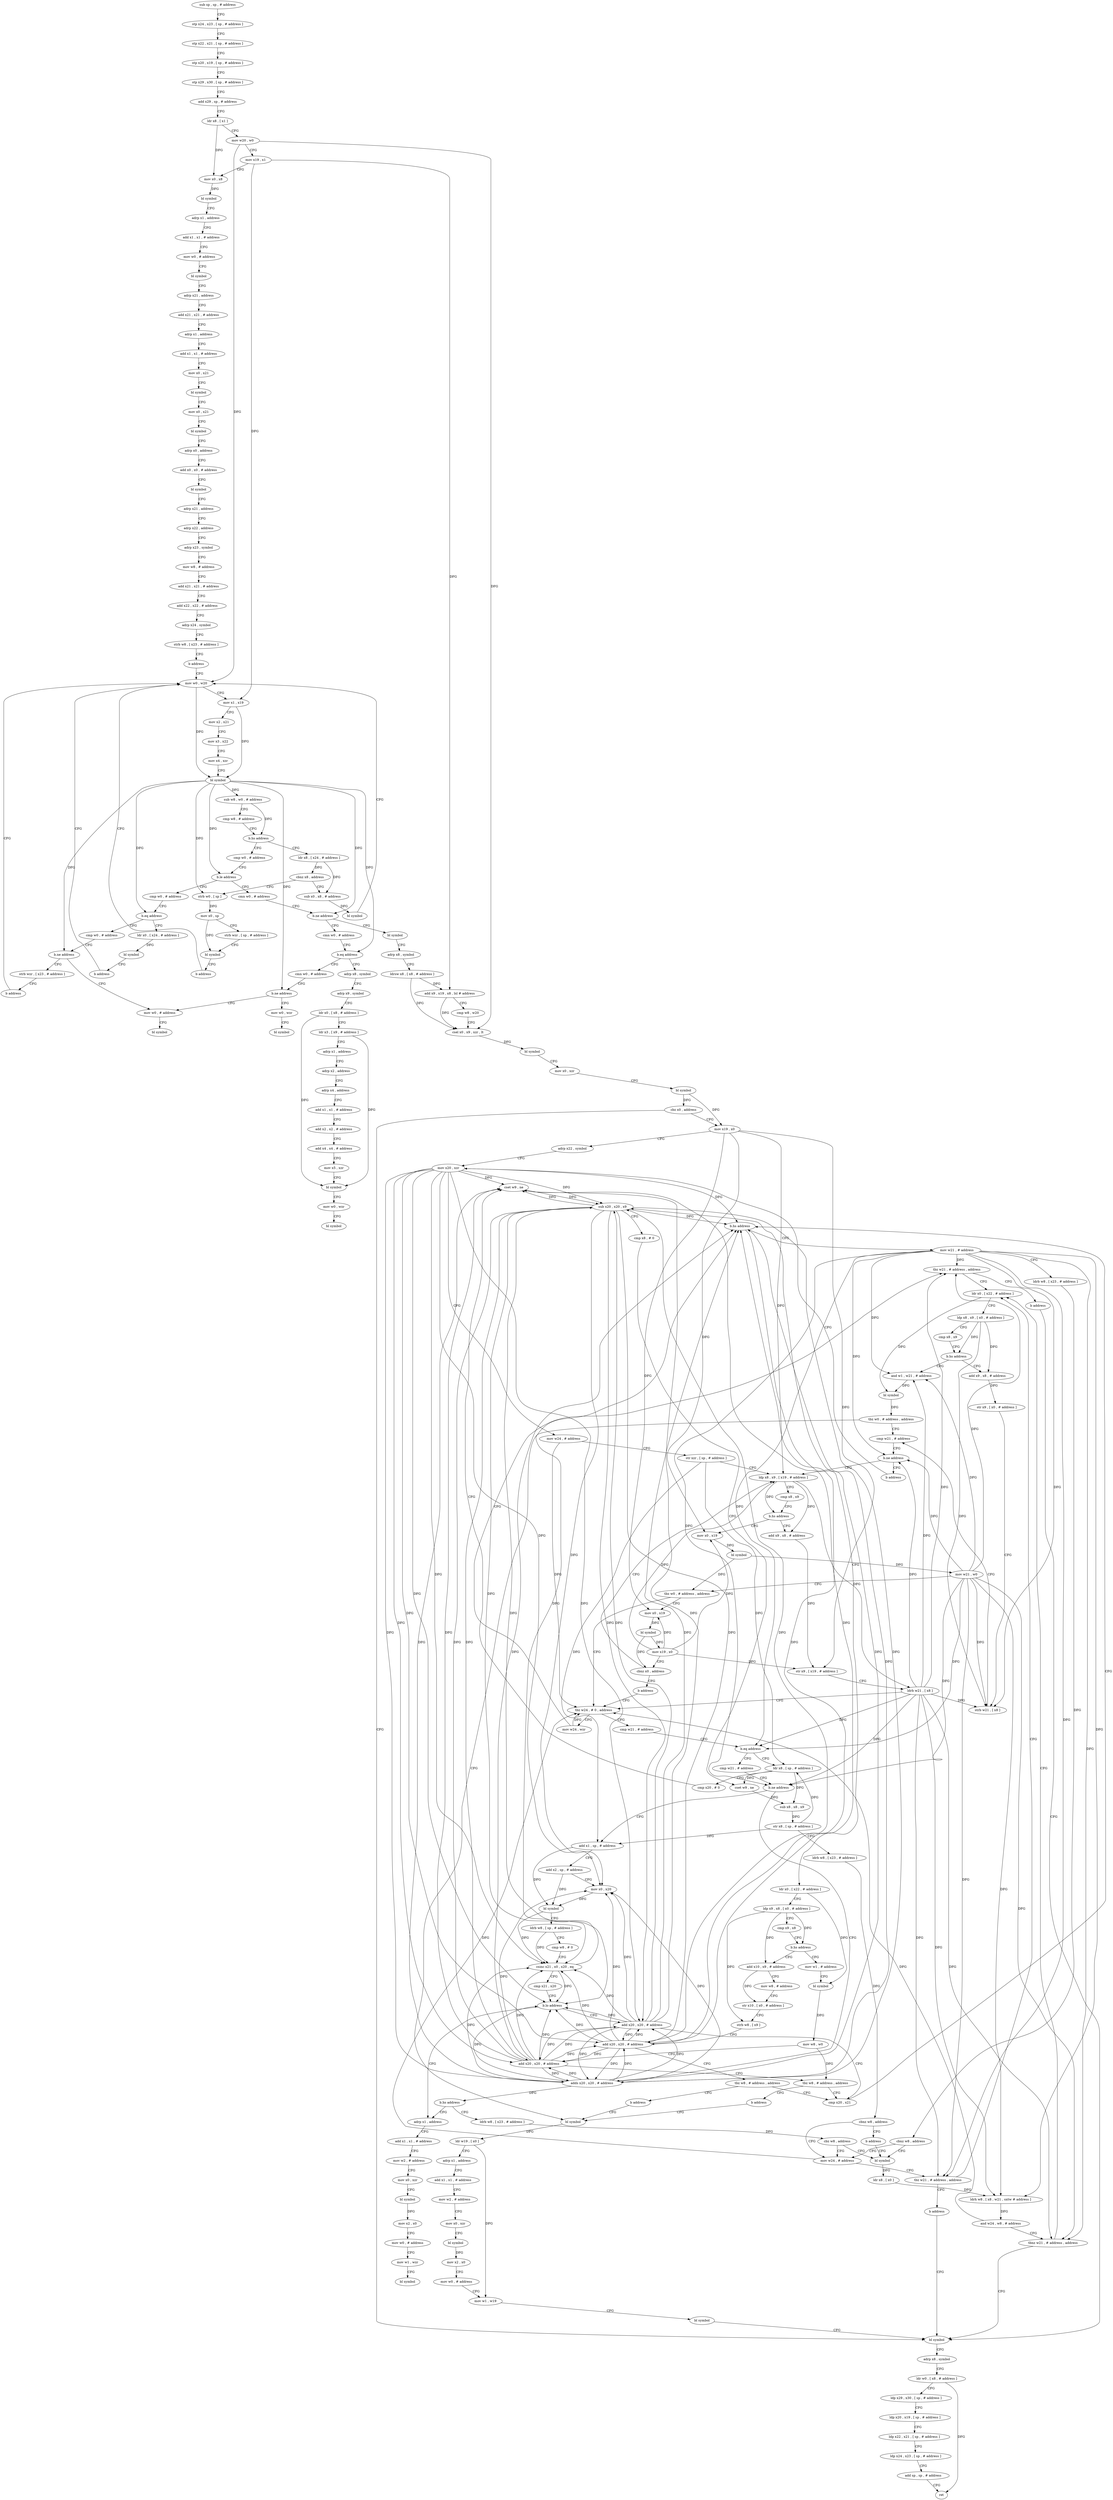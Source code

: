 digraph "func" {
"4200424" [label = "sub sp , sp , # address" ]
"4200428" [label = "stp x24 , x23 , [ sp , # address ]" ]
"4200432" [label = "stp x22 , x21 , [ sp , # address ]" ]
"4200436" [label = "stp x20 , x19 , [ sp , # address ]" ]
"4200440" [label = "stp x29 , x30 , [ sp , # address ]" ]
"4200444" [label = "add x29 , sp , # address" ]
"4200448" [label = "ldr x8 , [ x1 ]" ]
"4200452" [label = "mov w20 , w0" ]
"4200456" [label = "mov x19 , x1" ]
"4200460" [label = "mov x0 , x8" ]
"4200464" [label = "bl symbol" ]
"4200468" [label = "adrp x1 , address" ]
"4200472" [label = "add x1 , x1 , # address" ]
"4200476" [label = "mov w0 , # address" ]
"4200480" [label = "bl symbol" ]
"4200484" [label = "adrp x21 , address" ]
"4200488" [label = "add x21 , x21 , # address" ]
"4200492" [label = "adrp x1 , address" ]
"4200496" [label = "add x1 , x1 , # address" ]
"4200500" [label = "mov x0 , x21" ]
"4200504" [label = "bl symbol" ]
"4200508" [label = "mov x0 , x21" ]
"4200512" [label = "bl symbol" ]
"4200516" [label = "adrp x0 , address" ]
"4200520" [label = "add x0 , x0 , # address" ]
"4200524" [label = "bl symbol" ]
"4200528" [label = "adrp x21 , address" ]
"4200532" [label = "adrp x22 , address" ]
"4200536" [label = "adrp x23 , symbol" ]
"4200540" [label = "mov w8 , # address" ]
"4200544" [label = "add x21 , x21 , # address" ]
"4200548" [label = "add x22 , x22 , # address" ]
"4200552" [label = "adrp x24 , symbol" ]
"4200556" [label = "strb w8 , [ x23 , # address ]" ]
"4200560" [label = "b address" ]
"4200572" [label = "mov w0 , w20" ]
"4200576" [label = "mov x1 , x19" ]
"4200580" [label = "mov x2 , x21" ]
"4200584" [label = "mov x3 , x22" ]
"4200588" [label = "mov x4 , xzr" ]
"4200592" [label = "bl symbol" ]
"4200596" [label = "sub w8 , w0 , # address" ]
"4200600" [label = "cmp w8 , # address" ]
"4200604" [label = "b.hs address" ]
"4200636" [label = "cmp w0 , # address" ]
"4200608" [label = "ldr x8 , [ x24 , # address ]" ]
"4200640" [label = "b.le address" ]
"4200680" [label = "cmn w0 , # address" ]
"4200644" [label = "cmp w0 , # address" ]
"4200612" [label = "cbnz x8 , address" ]
"4200564" [label = "sub x0 , x8 , # address" ]
"4200616" [label = "strb w0 , [ sp ]" ]
"4200684" [label = "b.ne address" ]
"4201192" [label = "cmn w0 , # address" ]
"4200688" [label = "bl symbol" ]
"4200648" [label = "b.eq address" ]
"4200668" [label = "ldr x0 , [ x24 , # address ]" ]
"4200652" [label = "cmp w0 , # address" ]
"4200568" [label = "bl symbol" ]
"4200620" [label = "mov x0 , sp" ]
"4200624" [label = "strb wzr , [ sp , # address ]" ]
"4200628" [label = "bl symbol" ]
"4200632" [label = "b address" ]
"4201196" [label = "b.eq address" ]
"4201216" [label = "adrp x8 , symbol" ]
"4201200" [label = "cmn w0 , # address" ]
"4200692" [label = "adrp x8 , symbol" ]
"4200696" [label = "ldrsw x8 , [ x8 , # address ]" ]
"4200700" [label = "add x9 , x19 , x8 , lsl # address" ]
"4200704" [label = "cmp w8 , w20" ]
"4200708" [label = "csel x0 , x9 , xzr , lt" ]
"4200712" [label = "bl symbol" ]
"4200716" [label = "mov x0 , xzr" ]
"4200720" [label = "bl symbol" ]
"4200724" [label = "cbz x0 , address" ]
"4201156" [label = "bl symbol" ]
"4200728" [label = "mov x19 , x0" ]
"4200672" [label = "bl symbol" ]
"4200676" [label = "b address" ]
"4200656" [label = "b.ne address" ]
"4201272" [label = "mov w0 , # address" ]
"4200660" [label = "strb wzr , [ x23 , # address ]" ]
"4201220" [label = "adrp x9 , symbol" ]
"4201224" [label = "ldr x0 , [ x8 , # address ]" ]
"4201228" [label = "ldr x3 , [ x9 , # address ]" ]
"4201232" [label = "adrp x1 , address" ]
"4201236" [label = "adrp x2 , address" ]
"4201240" [label = "adrp x4 , address" ]
"4201244" [label = "add x1 , x1 , # address" ]
"4201248" [label = "add x2 , x2 , # address" ]
"4201252" [label = "add x4 , x4 , # address" ]
"4201256" [label = "mov x5 , xzr" ]
"4201260" [label = "bl symbol" ]
"4201264" [label = "mov w0 , wzr" ]
"4201268" [label = "bl symbol" ]
"4201204" [label = "b.ne address" ]
"4201208" [label = "mov w0 , wzr" ]
"4201160" [label = "adrp x8 , symbol" ]
"4201164" [label = "ldr w0 , [ x8 , # address ]" ]
"4201168" [label = "ldp x29 , x30 , [ sp , # address ]" ]
"4201172" [label = "ldp x20 , x19 , [ sp , # address ]" ]
"4201176" [label = "ldp x22 , x21 , [ sp , # address ]" ]
"4201180" [label = "ldp x24 , x23 , [ sp , # address ]" ]
"4201184" [label = "add sp , sp , # address" ]
"4201188" [label = "ret" ]
"4200732" [label = "adrp x22 , symbol" ]
"4200736" [label = "mov x20 , xzr" ]
"4201276" [label = "bl symbol" ]
"4200664" [label = "b address" ]
"4201212" [label = "bl symbol" ]
"4201064" [label = "mov x0 , x19" ]
"4201068" [label = "bl symbol" ]
"4201072" [label = "mov w21 , w0" ]
"4201076" [label = "tbz w0 , # address , address" ]
"4200772" [label = "tbz w24 , # 0 , address" ]
"4201080" [label = "mov x0 , x19" ]
"4200760" [label = "add x9 , x8 , # address" ]
"4200764" [label = "str x9 , [ x19 , # address ]" ]
"4200768" [label = "ldrb w21 , [ x8 ]" ]
"4200908" [label = "mov w24 , wzr" ]
"4200776" [label = "cmp w21 , # address" ]
"4201084" [label = "bl symbol" ]
"4201088" [label = "mov x19 , x0" ]
"4201092" [label = "cbnz x0 , address" ]
"4200748" [label = "ldp x8 , x9 , [ x19 , # address ]" ]
"4201096" [label = "b address" ]
"4200912" [label = "tbz w21 , # address , address" ]
"4201024" [label = "ldr x0 , [ x22 , # address ]" ]
"4200916" [label = "b address" ]
"4200780" [label = "b.eq address" ]
"4200920" [label = "ldr x8 , [ sp , # address ]" ]
"4200784" [label = "cmp w21 , # address" ]
"4200752" [label = "cmp x8 , x9" ]
"4200756" [label = "b.hs address" ]
"4201028" [label = "ldp x8 , x9 , [ x0 , # address ]" ]
"4201032" [label = "cmp x8 , x9" ]
"4201036" [label = "b.hs address" ]
"4201100" [label = "and w1 , w21 , # address" ]
"4201040" [label = "add x9 , x8 , # address" ]
"4200924" [label = "cmp x20 , # 0" ]
"4200928" [label = "cset w9 , ne" ]
"4200932" [label = "sub x20 , x20 , x9" ]
"4200936" [label = "cmp x8 , # 0" ]
"4200940" [label = "cset w9 , ne" ]
"4200944" [label = "sub x8 , x8 , x9" ]
"4200948" [label = "str x8 , [ sp , # address ]" ]
"4200952" [label = "ldrb w8 , [ x23 , # address ]" ]
"4200956" [label = "cbnz w8 , address" ]
"4200980" [label = "mov w24 , # address" ]
"4200960" [label = "b address" ]
"4200788" [label = "b.ne address" ]
"4200964" [label = "adds x20 , x20 , # address" ]
"4200792" [label = "add x1 , sp , # address" ]
"4201104" [label = "bl symbol" ]
"4201108" [label = "tbz w0 , # address , address" ]
"4201052" [label = "cmp w21 , # address" ]
"4201112" [label = "bl symbol" ]
"4201044" [label = "str x9 , [ x0 , # address ]" ]
"4201048" [label = "strb w21 , [ x8 ]" ]
"4200984" [label = "tbz w21 , # address , address" ]
"4200988" [label = "b address" ]
"4201004" [label = "bl symbol" ]
"4200968" [label = "b.hs address" ]
"4201280" [label = "adrp x1 , address" ]
"4200972" [label = "ldrb w8 , [ x23 , # address ]" ]
"4200796" [label = "add x2 , sp , # address" ]
"4200800" [label = "mov x0 , x20" ]
"4200804" [label = "bl symbol" ]
"4200808" [label = "ldrb w8 , [ sp , # address ]" ]
"4200812" [label = "cmp w8 , # 0" ]
"4200816" [label = "csinc x21 , x0 , x20 , eq" ]
"4200820" [label = "cmp x21 , x20" ]
"4200824" [label = "b.lo address" ]
"4200828" [label = "add x20 , x20 , # address" ]
"4201056" [label = "b.ne address" ]
"4201060" [label = "b address" ]
"4201116" [label = "ldr w19 , [ x0 ]" ]
"4201120" [label = "adrp x1 , address" ]
"4201124" [label = "add x1 , x1 , # address" ]
"4201128" [label = "mov w2 , # address" ]
"4201132" [label = "mov x0 , xzr" ]
"4201136" [label = "bl symbol" ]
"4201140" [label = "mov x2 , x0" ]
"4201144" [label = "mov w0 , # address" ]
"4201148" [label = "mov w1 , w19" ]
"4201152" [label = "bl symbol" ]
"4201008" [label = "ldr x8 , [ x0 ]" ]
"4201012" [label = "ldrh w8 , [ x8 , w21 , sxtw # address ]" ]
"4201016" [label = "and w24 , w8 , # address" ]
"4201020" [label = "tbnz w21 , # address , address" ]
"4201284" [label = "add x1 , x1 , # address" ]
"4201288" [label = "mov w2 , # address" ]
"4201292" [label = "mov x0 , xzr" ]
"4201296" [label = "bl symbol" ]
"4201300" [label = "mov x2 , x0" ]
"4201304" [label = "mov w0 , # address" ]
"4201308" [label = "mov w1 , wzr" ]
"4201312" [label = "bl symbol" ]
"4200976" [label = "cbz w8 , address" ]
"4200832" [label = "cmp x20 , x21" ]
"4200740" [label = "mov w24 , # address" ]
"4200744" [label = "str xzr , [ sp , # address ]" ]
"4200992" [label = "mov w21 , # address" ]
"4200996" [label = "ldrb w8 , [ x23 , # address ]" ]
"4201000" [label = "cbnz w8 , address" ]
"4200840" [label = "ldr x0 , [ x22 , # address ]" ]
"4200844" [label = "ldp x9 , x8 , [ x0 , # address ]" ]
"4200848" [label = "cmp x9 , x8" ]
"4200852" [label = "b.hs address" ]
"4200884" [label = "mov w1 , # address" ]
"4200856" [label = "add x10 , x9 , # address" ]
"4200888" [label = "bl symbol" ]
"4200892" [label = "mov w8 , w0" ]
"4200896" [label = "add x20 , x20 , # address" ]
"4200900" [label = "tbz w8 , # address , address" ]
"4200904" [label = "b address" ]
"4200860" [label = "mov w8 , # address" ]
"4200864" [label = "str x10 , [ x0 , # address ]" ]
"4200868" [label = "strb w8 , [ x9 ]" ]
"4200872" [label = "add x20 , x20 , # address" ]
"4200876" [label = "tbz w8 , # address , address" ]
"4200880" [label = "b address" ]
"4200836" [label = "b.hs address" ]
"4200424" -> "4200428" [ label = "CFG" ]
"4200428" -> "4200432" [ label = "CFG" ]
"4200432" -> "4200436" [ label = "CFG" ]
"4200436" -> "4200440" [ label = "CFG" ]
"4200440" -> "4200444" [ label = "CFG" ]
"4200444" -> "4200448" [ label = "CFG" ]
"4200448" -> "4200452" [ label = "CFG" ]
"4200448" -> "4200460" [ label = "DFG" ]
"4200452" -> "4200456" [ label = "CFG" ]
"4200452" -> "4200572" [ label = "DFG" ]
"4200452" -> "4200708" [ label = "DFG" ]
"4200456" -> "4200460" [ label = "CFG" ]
"4200456" -> "4200576" [ label = "DFG" ]
"4200456" -> "4200700" [ label = "DFG" ]
"4200460" -> "4200464" [ label = "DFG" ]
"4200464" -> "4200468" [ label = "CFG" ]
"4200468" -> "4200472" [ label = "CFG" ]
"4200472" -> "4200476" [ label = "CFG" ]
"4200476" -> "4200480" [ label = "CFG" ]
"4200480" -> "4200484" [ label = "CFG" ]
"4200484" -> "4200488" [ label = "CFG" ]
"4200488" -> "4200492" [ label = "CFG" ]
"4200492" -> "4200496" [ label = "CFG" ]
"4200496" -> "4200500" [ label = "CFG" ]
"4200500" -> "4200504" [ label = "CFG" ]
"4200504" -> "4200508" [ label = "CFG" ]
"4200508" -> "4200512" [ label = "CFG" ]
"4200512" -> "4200516" [ label = "CFG" ]
"4200516" -> "4200520" [ label = "CFG" ]
"4200520" -> "4200524" [ label = "CFG" ]
"4200524" -> "4200528" [ label = "CFG" ]
"4200528" -> "4200532" [ label = "CFG" ]
"4200532" -> "4200536" [ label = "CFG" ]
"4200536" -> "4200540" [ label = "CFG" ]
"4200540" -> "4200544" [ label = "CFG" ]
"4200544" -> "4200548" [ label = "CFG" ]
"4200548" -> "4200552" [ label = "CFG" ]
"4200552" -> "4200556" [ label = "CFG" ]
"4200556" -> "4200560" [ label = "CFG" ]
"4200560" -> "4200572" [ label = "CFG" ]
"4200572" -> "4200576" [ label = "CFG" ]
"4200572" -> "4200592" [ label = "DFG" ]
"4200576" -> "4200580" [ label = "CFG" ]
"4200576" -> "4200592" [ label = "DFG" ]
"4200580" -> "4200584" [ label = "CFG" ]
"4200584" -> "4200588" [ label = "CFG" ]
"4200588" -> "4200592" [ label = "CFG" ]
"4200592" -> "4200596" [ label = "DFG" ]
"4200592" -> "4200640" [ label = "DFG" ]
"4200592" -> "4200684" [ label = "DFG" ]
"4200592" -> "4200648" [ label = "DFG" ]
"4200592" -> "4200616" [ label = "DFG" ]
"4200592" -> "4201196" [ label = "DFG" ]
"4200592" -> "4200656" [ label = "DFG" ]
"4200592" -> "4201204" [ label = "DFG" ]
"4200596" -> "4200600" [ label = "CFG" ]
"4200596" -> "4200604" [ label = "DFG" ]
"4200600" -> "4200604" [ label = "CFG" ]
"4200604" -> "4200636" [ label = "CFG" ]
"4200604" -> "4200608" [ label = "CFG" ]
"4200636" -> "4200640" [ label = "CFG" ]
"4200608" -> "4200612" [ label = "DFG" ]
"4200608" -> "4200564" [ label = "DFG" ]
"4200640" -> "4200680" [ label = "CFG" ]
"4200640" -> "4200644" [ label = "CFG" ]
"4200680" -> "4200684" [ label = "CFG" ]
"4200644" -> "4200648" [ label = "CFG" ]
"4200612" -> "4200564" [ label = "CFG" ]
"4200612" -> "4200616" [ label = "CFG" ]
"4200564" -> "4200568" [ label = "DFG" ]
"4200616" -> "4200620" [ label = "DFG" ]
"4200684" -> "4201192" [ label = "CFG" ]
"4200684" -> "4200688" [ label = "CFG" ]
"4201192" -> "4201196" [ label = "CFG" ]
"4200688" -> "4200692" [ label = "CFG" ]
"4200648" -> "4200668" [ label = "CFG" ]
"4200648" -> "4200652" [ label = "CFG" ]
"4200668" -> "4200672" [ label = "DFG" ]
"4200652" -> "4200656" [ label = "CFG" ]
"4200568" -> "4200572" [ label = "CFG" ]
"4200620" -> "4200624" [ label = "CFG" ]
"4200620" -> "4200628" [ label = "DFG" ]
"4200624" -> "4200628" [ label = "CFG" ]
"4200628" -> "4200632" [ label = "CFG" ]
"4200632" -> "4200572" [ label = "CFG" ]
"4201196" -> "4201216" [ label = "CFG" ]
"4201196" -> "4201200" [ label = "CFG" ]
"4201216" -> "4201220" [ label = "CFG" ]
"4201200" -> "4201204" [ label = "CFG" ]
"4200692" -> "4200696" [ label = "CFG" ]
"4200696" -> "4200700" [ label = "DFG" ]
"4200696" -> "4200708" [ label = "DFG" ]
"4200700" -> "4200704" [ label = "CFG" ]
"4200700" -> "4200708" [ label = "DFG" ]
"4200704" -> "4200708" [ label = "CFG" ]
"4200708" -> "4200712" [ label = "DFG" ]
"4200712" -> "4200716" [ label = "CFG" ]
"4200716" -> "4200720" [ label = "CFG" ]
"4200720" -> "4200724" [ label = "DFG" ]
"4200720" -> "4200728" [ label = "DFG" ]
"4200724" -> "4201156" [ label = "CFG" ]
"4200724" -> "4200728" [ label = "CFG" ]
"4201156" -> "4201160" [ label = "CFG" ]
"4200728" -> "4200732" [ label = "CFG" ]
"4200728" -> "4200748" [ label = "DFG" ]
"4200728" -> "4201064" [ label = "DFG" ]
"4200728" -> "4200764" [ label = "DFG" ]
"4200728" -> "4201080" [ label = "DFG" ]
"4200672" -> "4200676" [ label = "CFG" ]
"4200676" -> "4200572" [ label = "CFG" ]
"4200656" -> "4201272" [ label = "CFG" ]
"4200656" -> "4200660" [ label = "CFG" ]
"4201272" -> "4201276" [ label = "CFG" ]
"4200660" -> "4200664" [ label = "CFG" ]
"4201220" -> "4201224" [ label = "CFG" ]
"4201224" -> "4201228" [ label = "CFG" ]
"4201224" -> "4201260" [ label = "DFG" ]
"4201228" -> "4201232" [ label = "CFG" ]
"4201228" -> "4201260" [ label = "DFG" ]
"4201232" -> "4201236" [ label = "CFG" ]
"4201236" -> "4201240" [ label = "CFG" ]
"4201240" -> "4201244" [ label = "CFG" ]
"4201244" -> "4201248" [ label = "CFG" ]
"4201248" -> "4201252" [ label = "CFG" ]
"4201252" -> "4201256" [ label = "CFG" ]
"4201256" -> "4201260" [ label = "CFG" ]
"4201260" -> "4201264" [ label = "CFG" ]
"4201264" -> "4201268" [ label = "CFG" ]
"4201204" -> "4201272" [ label = "CFG" ]
"4201204" -> "4201208" [ label = "CFG" ]
"4201208" -> "4201212" [ label = "CFG" ]
"4201160" -> "4201164" [ label = "CFG" ]
"4201164" -> "4201168" [ label = "CFG" ]
"4201164" -> "4201188" [ label = "DFG" ]
"4201168" -> "4201172" [ label = "CFG" ]
"4201172" -> "4201176" [ label = "CFG" ]
"4201176" -> "4201180" [ label = "CFG" ]
"4201180" -> "4201184" [ label = "CFG" ]
"4201184" -> "4201188" [ label = "CFG" ]
"4200732" -> "4200736" [ label = "CFG" ]
"4200736" -> "4200740" [ label = "CFG" ]
"4200736" -> "4200928" [ label = "DFG" ]
"4200736" -> "4200964" [ label = "DFG" ]
"4200736" -> "4200800" [ label = "DFG" ]
"4200736" -> "4200932" [ label = "DFG" ]
"4200736" -> "4200816" [ label = "DFG" ]
"4200736" -> "4200824" [ label = "DFG" ]
"4200736" -> "4200828" [ label = "DFG" ]
"4200736" -> "4200836" [ label = "DFG" ]
"4200736" -> "4200896" [ label = "DFG" ]
"4200736" -> "4200872" [ label = "DFG" ]
"4200664" -> "4200572" [ label = "CFG" ]
"4201064" -> "4201068" [ label = "DFG" ]
"4201068" -> "4201072" [ label = "DFG" ]
"4201068" -> "4201076" [ label = "DFG" ]
"4201072" -> "4201076" [ label = "CFG" ]
"4201072" -> "4200912" [ label = "DFG" ]
"4201072" -> "4200780" [ label = "DFG" ]
"4201072" -> "4200788" [ label = "DFG" ]
"4201072" -> "4201100" [ label = "DFG" ]
"4201072" -> "4201048" [ label = "DFG" ]
"4201072" -> "4201056" [ label = "DFG" ]
"4201072" -> "4201012" [ label = "DFG" ]
"4201072" -> "4201020" [ label = "DFG" ]
"4201072" -> "4200984" [ label = "DFG" ]
"4201076" -> "4200772" [ label = "CFG" ]
"4201076" -> "4201080" [ label = "CFG" ]
"4200772" -> "4200908" [ label = "CFG" ]
"4200772" -> "4200776" [ label = "CFG" ]
"4201080" -> "4201084" [ label = "DFG" ]
"4200760" -> "4200764" [ label = "DFG" ]
"4200764" -> "4200768" [ label = "CFG" ]
"4200768" -> "4200772" [ label = "CFG" ]
"4200768" -> "4200912" [ label = "DFG" ]
"4200768" -> "4200780" [ label = "DFG" ]
"4200768" -> "4200788" [ label = "DFG" ]
"4200768" -> "4201100" [ label = "DFG" ]
"4200768" -> "4201048" [ label = "DFG" ]
"4200768" -> "4201056" [ label = "DFG" ]
"4200768" -> "4201012" [ label = "DFG" ]
"4200768" -> "4201020" [ label = "DFG" ]
"4200768" -> "4200984" [ label = "DFG" ]
"4200908" -> "4200912" [ label = "CFG" ]
"4200908" -> "4200772" [ label = "DFG" ]
"4200776" -> "4200780" [ label = "CFG" ]
"4201084" -> "4201088" [ label = "DFG" ]
"4201084" -> "4201092" [ label = "DFG" ]
"4201088" -> "4201092" [ label = "CFG" ]
"4201088" -> "4200748" [ label = "DFG" ]
"4201088" -> "4201064" [ label = "DFG" ]
"4201088" -> "4201080" [ label = "DFG" ]
"4201088" -> "4200764" [ label = "DFG" ]
"4201092" -> "4200748" [ label = "CFG" ]
"4201092" -> "4201096" [ label = "CFG" ]
"4200748" -> "4200752" [ label = "CFG" ]
"4200748" -> "4200756" [ label = "DFG" ]
"4200748" -> "4200760" [ label = "DFG" ]
"4200748" -> "4200768" [ label = "DFG" ]
"4201096" -> "4200772" [ label = "CFG" ]
"4200912" -> "4201024" [ label = "CFG" ]
"4200912" -> "4200916" [ label = "CFG" ]
"4201024" -> "4201028" [ label = "CFG" ]
"4201024" -> "4201104" [ label = "DFG" ]
"4200916" -> "4201156" [ label = "CFG" ]
"4200780" -> "4200920" [ label = "CFG" ]
"4200780" -> "4200784" [ label = "CFG" ]
"4200920" -> "4200924" [ label = "CFG" ]
"4200920" -> "4200940" [ label = "DFG" ]
"4200920" -> "4200944" [ label = "DFG" ]
"4200784" -> "4200788" [ label = "CFG" ]
"4200752" -> "4200756" [ label = "CFG" ]
"4200756" -> "4201064" [ label = "CFG" ]
"4200756" -> "4200760" [ label = "CFG" ]
"4201028" -> "4201032" [ label = "CFG" ]
"4201028" -> "4201036" [ label = "DFG" ]
"4201028" -> "4201040" [ label = "DFG" ]
"4201028" -> "4201048" [ label = "DFG" ]
"4201032" -> "4201036" [ label = "CFG" ]
"4201036" -> "4201100" [ label = "CFG" ]
"4201036" -> "4201040" [ label = "CFG" ]
"4201100" -> "4201104" [ label = "DFG" ]
"4201040" -> "4201044" [ label = "DFG" ]
"4200924" -> "4200928" [ label = "CFG" ]
"4200928" -> "4200932" [ label = "DFG" ]
"4200932" -> "4200936" [ label = "CFG" ]
"4200932" -> "4200928" [ label = "DFG" ]
"4200932" -> "4200964" [ label = "DFG" ]
"4200932" -> "4200800" [ label = "DFG" ]
"4200932" -> "4200816" [ label = "DFG" ]
"4200932" -> "4200824" [ label = "DFG" ]
"4200932" -> "4200828" [ label = "DFG" ]
"4200932" -> "4200836" [ label = "DFG" ]
"4200932" -> "4200896" [ label = "DFG" ]
"4200932" -> "4200872" [ label = "DFG" ]
"4200936" -> "4200940" [ label = "CFG" ]
"4200940" -> "4200944" [ label = "DFG" ]
"4200944" -> "4200948" [ label = "DFG" ]
"4200948" -> "4200952" [ label = "CFG" ]
"4200948" -> "4200920" [ label = "DFG" ]
"4200948" -> "4200792" [ label = "DFG" ]
"4200952" -> "4200956" [ label = "DFG" ]
"4200956" -> "4200980" [ label = "CFG" ]
"4200956" -> "4200960" [ label = "CFG" ]
"4200980" -> "4200984" [ label = "CFG" ]
"4200980" -> "4200772" [ label = "DFG" ]
"4200960" -> "4201004" [ label = "CFG" ]
"4200788" -> "4200964" [ label = "CFG" ]
"4200788" -> "4200792" [ label = "CFG" ]
"4200964" -> "4200968" [ label = "DFG" ]
"4200964" -> "4200928" [ label = "DFG" ]
"4200964" -> "4200800" [ label = "DFG" ]
"4200964" -> "4200932" [ label = "DFG" ]
"4200964" -> "4200816" [ label = "DFG" ]
"4200964" -> "4200824" [ label = "DFG" ]
"4200964" -> "4200828" [ label = "DFG" ]
"4200964" -> "4200836" [ label = "DFG" ]
"4200964" -> "4200896" [ label = "DFG" ]
"4200964" -> "4200872" [ label = "DFG" ]
"4200792" -> "4200796" [ label = "CFG" ]
"4200792" -> "4200804" [ label = "DFG" ]
"4201104" -> "4201108" [ label = "DFG" ]
"4201108" -> "4201052" [ label = "CFG" ]
"4201108" -> "4201112" [ label = "CFG" ]
"4201052" -> "4201056" [ label = "CFG" ]
"4201112" -> "4201116" [ label = "DFG" ]
"4201044" -> "4201048" [ label = "CFG" ]
"4201048" -> "4201052" [ label = "CFG" ]
"4200984" -> "4201024" [ label = "CFG" ]
"4200984" -> "4200988" [ label = "CFG" ]
"4200988" -> "4201156" [ label = "CFG" ]
"4201004" -> "4201008" [ label = "DFG" ]
"4200968" -> "4201280" [ label = "CFG" ]
"4200968" -> "4200972" [ label = "CFG" ]
"4201280" -> "4201284" [ label = "CFG" ]
"4200972" -> "4200976" [ label = "DFG" ]
"4200796" -> "4200800" [ label = "CFG" ]
"4200796" -> "4200804" [ label = "DFG" ]
"4200800" -> "4200804" [ label = "DFG" ]
"4200804" -> "4200808" [ label = "CFG" ]
"4200804" -> "4200816" [ label = "DFG" ]
"4200808" -> "4200812" [ label = "CFG" ]
"4200808" -> "4200816" [ label = "DFG" ]
"4200812" -> "4200816" [ label = "CFG" ]
"4200816" -> "4200820" [ label = "CFG" ]
"4200816" -> "4200824" [ label = "DFG" ]
"4200816" -> "4200836" [ label = "DFG" ]
"4200820" -> "4200824" [ label = "CFG" ]
"4200824" -> "4201280" [ label = "CFG" ]
"4200824" -> "4200828" [ label = "CFG" ]
"4200828" -> "4200832" [ label = "CFG" ]
"4200828" -> "4200928" [ label = "DFG" ]
"4200828" -> "4200964" [ label = "DFG" ]
"4200828" -> "4200800" [ label = "DFG" ]
"4200828" -> "4200816" [ label = "DFG" ]
"4200828" -> "4200824" [ label = "DFG" ]
"4200828" -> "4200932" [ label = "DFG" ]
"4200828" -> "4200836" [ label = "DFG" ]
"4200828" -> "4200896" [ label = "DFG" ]
"4200828" -> "4200872" [ label = "DFG" ]
"4201056" -> "4200748" [ label = "CFG" ]
"4201056" -> "4201060" [ label = "CFG" ]
"4201060" -> "4200736" [ label = "CFG" ]
"4201116" -> "4201120" [ label = "CFG" ]
"4201116" -> "4201148" [ label = "DFG" ]
"4201120" -> "4201124" [ label = "CFG" ]
"4201124" -> "4201128" [ label = "CFG" ]
"4201128" -> "4201132" [ label = "CFG" ]
"4201132" -> "4201136" [ label = "CFG" ]
"4201136" -> "4201140" [ label = "DFG" ]
"4201140" -> "4201144" [ label = "CFG" ]
"4201144" -> "4201148" [ label = "CFG" ]
"4201148" -> "4201152" [ label = "CFG" ]
"4201152" -> "4201156" [ label = "CFG" ]
"4201008" -> "4201012" [ label = "DFG" ]
"4201012" -> "4201016" [ label = "DFG" ]
"4201016" -> "4201020" [ label = "CFG" ]
"4201016" -> "4200772" [ label = "DFG" ]
"4201020" -> "4201156" [ label = "CFG" ]
"4201020" -> "4201024" [ label = "CFG" ]
"4201284" -> "4201288" [ label = "CFG" ]
"4201288" -> "4201292" [ label = "CFG" ]
"4201292" -> "4201296" [ label = "CFG" ]
"4201296" -> "4201300" [ label = "DFG" ]
"4201300" -> "4201304" [ label = "CFG" ]
"4201304" -> "4201308" [ label = "CFG" ]
"4201308" -> "4201312" [ label = "CFG" ]
"4200976" -> "4201004" [ label = "CFG" ]
"4200976" -> "4200980" [ label = "CFG" ]
"4200832" -> "4200836" [ label = "CFG" ]
"4200740" -> "4200744" [ label = "CFG" ]
"4200740" -> "4200772" [ label = "DFG" ]
"4200744" -> "4200748" [ label = "CFG" ]
"4200744" -> "4200920" [ label = "DFG" ]
"4200744" -> "4200792" [ label = "DFG" ]
"4200992" -> "4200996" [ label = "CFG" ]
"4200992" -> "4200912" [ label = "DFG" ]
"4200992" -> "4200780" [ label = "DFG" ]
"4200992" -> "4200788" [ label = "DFG" ]
"4200992" -> "4201100" [ label = "DFG" ]
"4200992" -> "4201048" [ label = "DFG" ]
"4200992" -> "4201056" [ label = "DFG" ]
"4200992" -> "4201012" [ label = "DFG" ]
"4200992" -> "4201020" [ label = "DFG" ]
"4200992" -> "4200984" [ label = "DFG" ]
"4200996" -> "4201000" [ label = "DFG" ]
"4201000" -> "4200980" [ label = "CFG" ]
"4201000" -> "4201004" [ label = "CFG" ]
"4200840" -> "4200844" [ label = "CFG" ]
"4200840" -> "4200888" [ label = "DFG" ]
"4200844" -> "4200848" [ label = "CFG" ]
"4200844" -> "4200852" [ label = "DFG" ]
"4200844" -> "4200856" [ label = "DFG" ]
"4200844" -> "4200868" [ label = "DFG" ]
"4200848" -> "4200852" [ label = "CFG" ]
"4200852" -> "4200884" [ label = "CFG" ]
"4200852" -> "4200856" [ label = "CFG" ]
"4200884" -> "4200888" [ label = "CFG" ]
"4200856" -> "4200860" [ label = "CFG" ]
"4200856" -> "4200864" [ label = "DFG" ]
"4200888" -> "4200892" [ label = "DFG" ]
"4200892" -> "4200896" [ label = "CFG" ]
"4200892" -> "4200900" [ label = "DFG" ]
"4200896" -> "4200900" [ label = "CFG" ]
"4200896" -> "4200928" [ label = "DFG" ]
"4200896" -> "4200964" [ label = "DFG" ]
"4200896" -> "4200800" [ label = "DFG" ]
"4200896" -> "4200816" [ label = "DFG" ]
"4200896" -> "4200824" [ label = "DFG" ]
"4200896" -> "4200828" [ label = "DFG" ]
"4200896" -> "4200932" [ label = "DFG" ]
"4200896" -> "4200836" [ label = "DFG" ]
"4200896" -> "4200872" [ label = "DFG" ]
"4200900" -> "4200832" [ label = "CFG" ]
"4200900" -> "4200904" [ label = "CFG" ]
"4200904" -> "4201112" [ label = "CFG" ]
"4200860" -> "4200864" [ label = "CFG" ]
"4200864" -> "4200868" [ label = "CFG" ]
"4200868" -> "4200872" [ label = "CFG" ]
"4200872" -> "4200876" [ label = "CFG" ]
"4200872" -> "4200928" [ label = "DFG" ]
"4200872" -> "4200964" [ label = "DFG" ]
"4200872" -> "4200800" [ label = "DFG" ]
"4200872" -> "4200816" [ label = "DFG" ]
"4200872" -> "4200824" [ label = "DFG" ]
"4200872" -> "4200828" [ label = "DFG" ]
"4200872" -> "4200896" [ label = "DFG" ]
"4200872" -> "4200932" [ label = "DFG" ]
"4200872" -> "4200836" [ label = "DFG" ]
"4200876" -> "4200832" [ label = "CFG" ]
"4200876" -> "4200880" [ label = "CFG" ]
"4200880" -> "4201112" [ label = "CFG" ]
"4200836" -> "4200992" [ label = "CFG" ]
"4200836" -> "4200840" [ label = "CFG" ]
}
